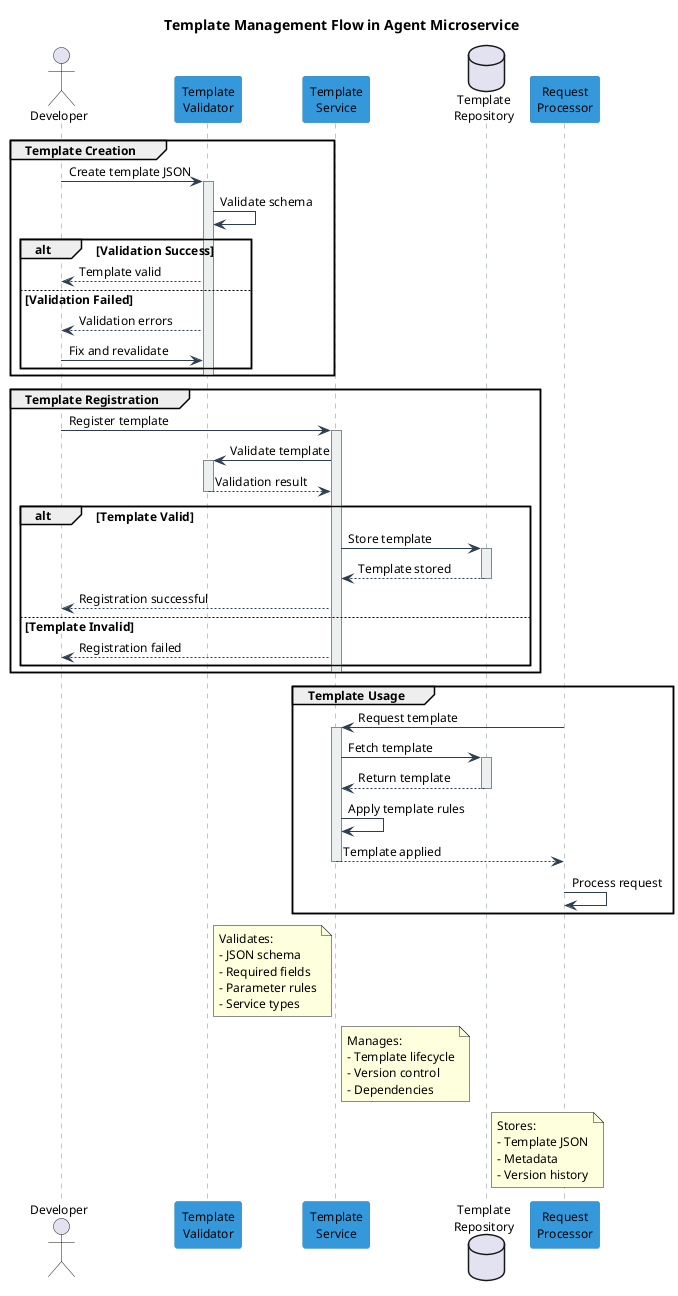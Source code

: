 @startuml Template Management Flow

' Style settings
skinparam backgroundColor white
skinparam handwritten false
skinparam monochrome false
skinparam defaultFontName Arial
skinparam defaultFontSize 12
skinparam sequence {
    ArrowColor #2C3E50
    LifeLineBackgroundColor #ECF0F1
    LifeLineBorderColor #7F8C8D
    ParticipantBackgroundColor #3498DB
    ParticipantBorderColor #2980B9
    BoxBackgroundColor #F8F9F9
}

' Title
title Template Management Flow in Agent Microservice

' Actors and components
actor "Developer" as dev
participant "Template\nValidator" as validator
participant "Template\nService" as service
database "Template\nRepository" as repo
participant "Request\nProcessor" as processor

' Flow
group Template Creation
    dev -> validator: Create template JSON
    activate validator
    validator -> validator: Validate schema
    alt Validation Success
        validator --> dev: Template valid
    else Validation Failed
        validator --> dev: Validation errors
        dev -> validator: Fix and revalidate
    end
    deactivate validator
end

group Template Registration
    dev -> service: Register template
    activate service
    service -> validator: Validate template
    activate validator
    validator --> service: Validation result
    deactivate validator
    
    alt Template Valid
        service -> repo: Store template
        activate repo
        repo --> service: Template stored
        deactivate repo
        service --> dev: Registration successful
    else Template Invalid
        service --> dev: Registration failed
    end
    deactivate service
end

group Template Usage
    processor -> service: Request template
    activate service
    service -> repo: Fetch template
    activate repo
    repo --> service: Return template
    deactivate repo
    
    service -> service: Apply template rules
    service --> processor: Template applied
    deactivate service
    
    processor -> processor: Process request
end

' Notes
note right of validator
  Validates:
  - JSON schema
  - Required fields
  - Parameter rules
  - Service types
end note

note right of service
  Manages:
  - Template lifecycle
  - Version control
  - Dependencies
end note

note right of repo
  Stores:
  - Template JSON
  - Metadata
  - Version history
end note

@enduml 